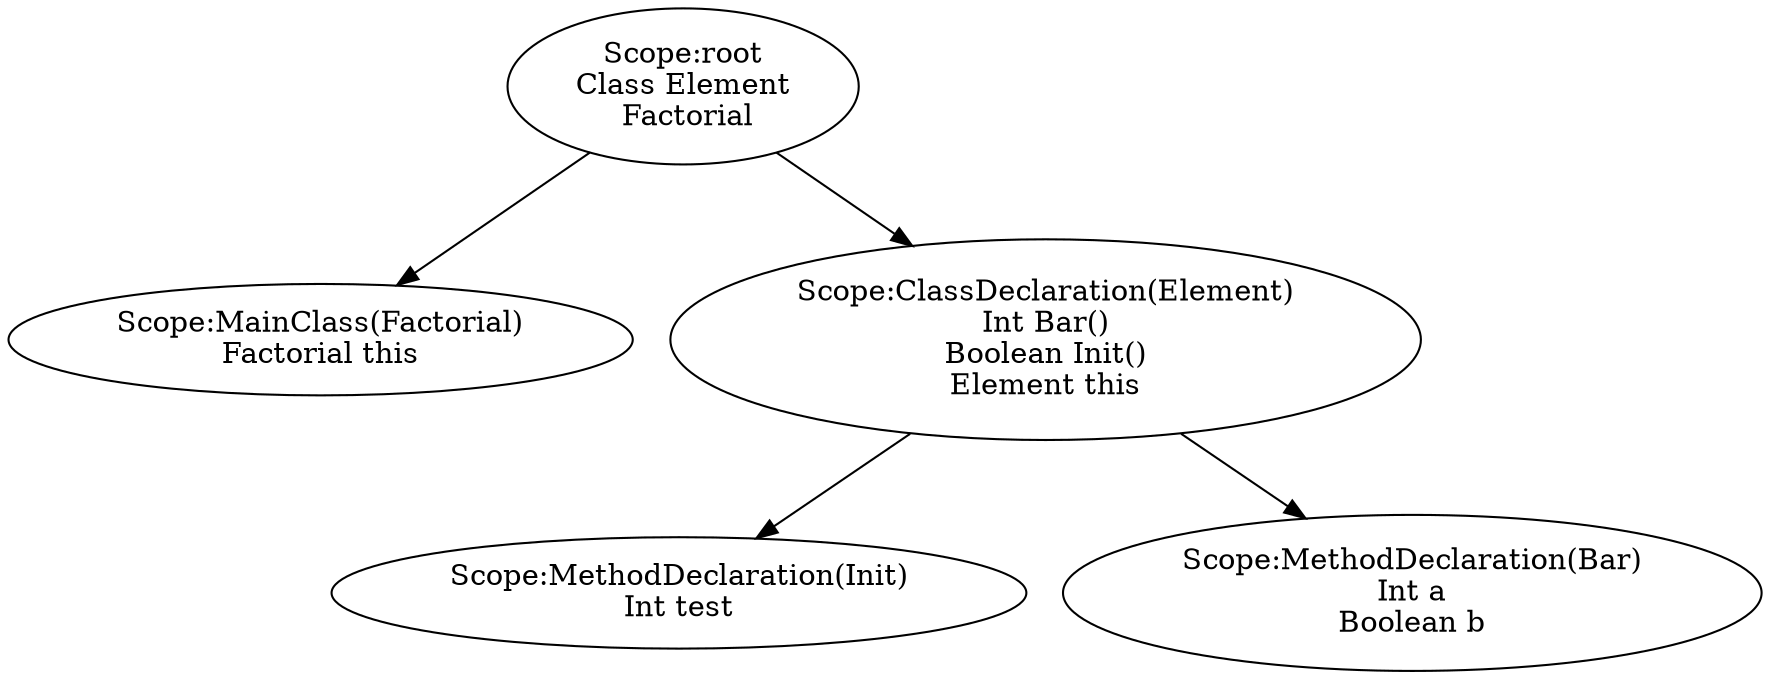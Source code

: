 digraph {
n0 [label="Scope:root
Class Element
 Factorial
"];
n1 [label="Scope:MainClass(Factorial)
Factorial this
"];
n0 -> n1
n2 [label="Scope:ClassDeclaration(Element)
Int Bar()
Boolean Init()
Element this
"];
n3 [label="Scope:MethodDeclaration(Init)
Int test
"];
n2 -> n3
n4 [label="Scope:MethodDeclaration(Bar)
Int a
Boolean b
"];
n2 -> n4
n0 -> n2
}
